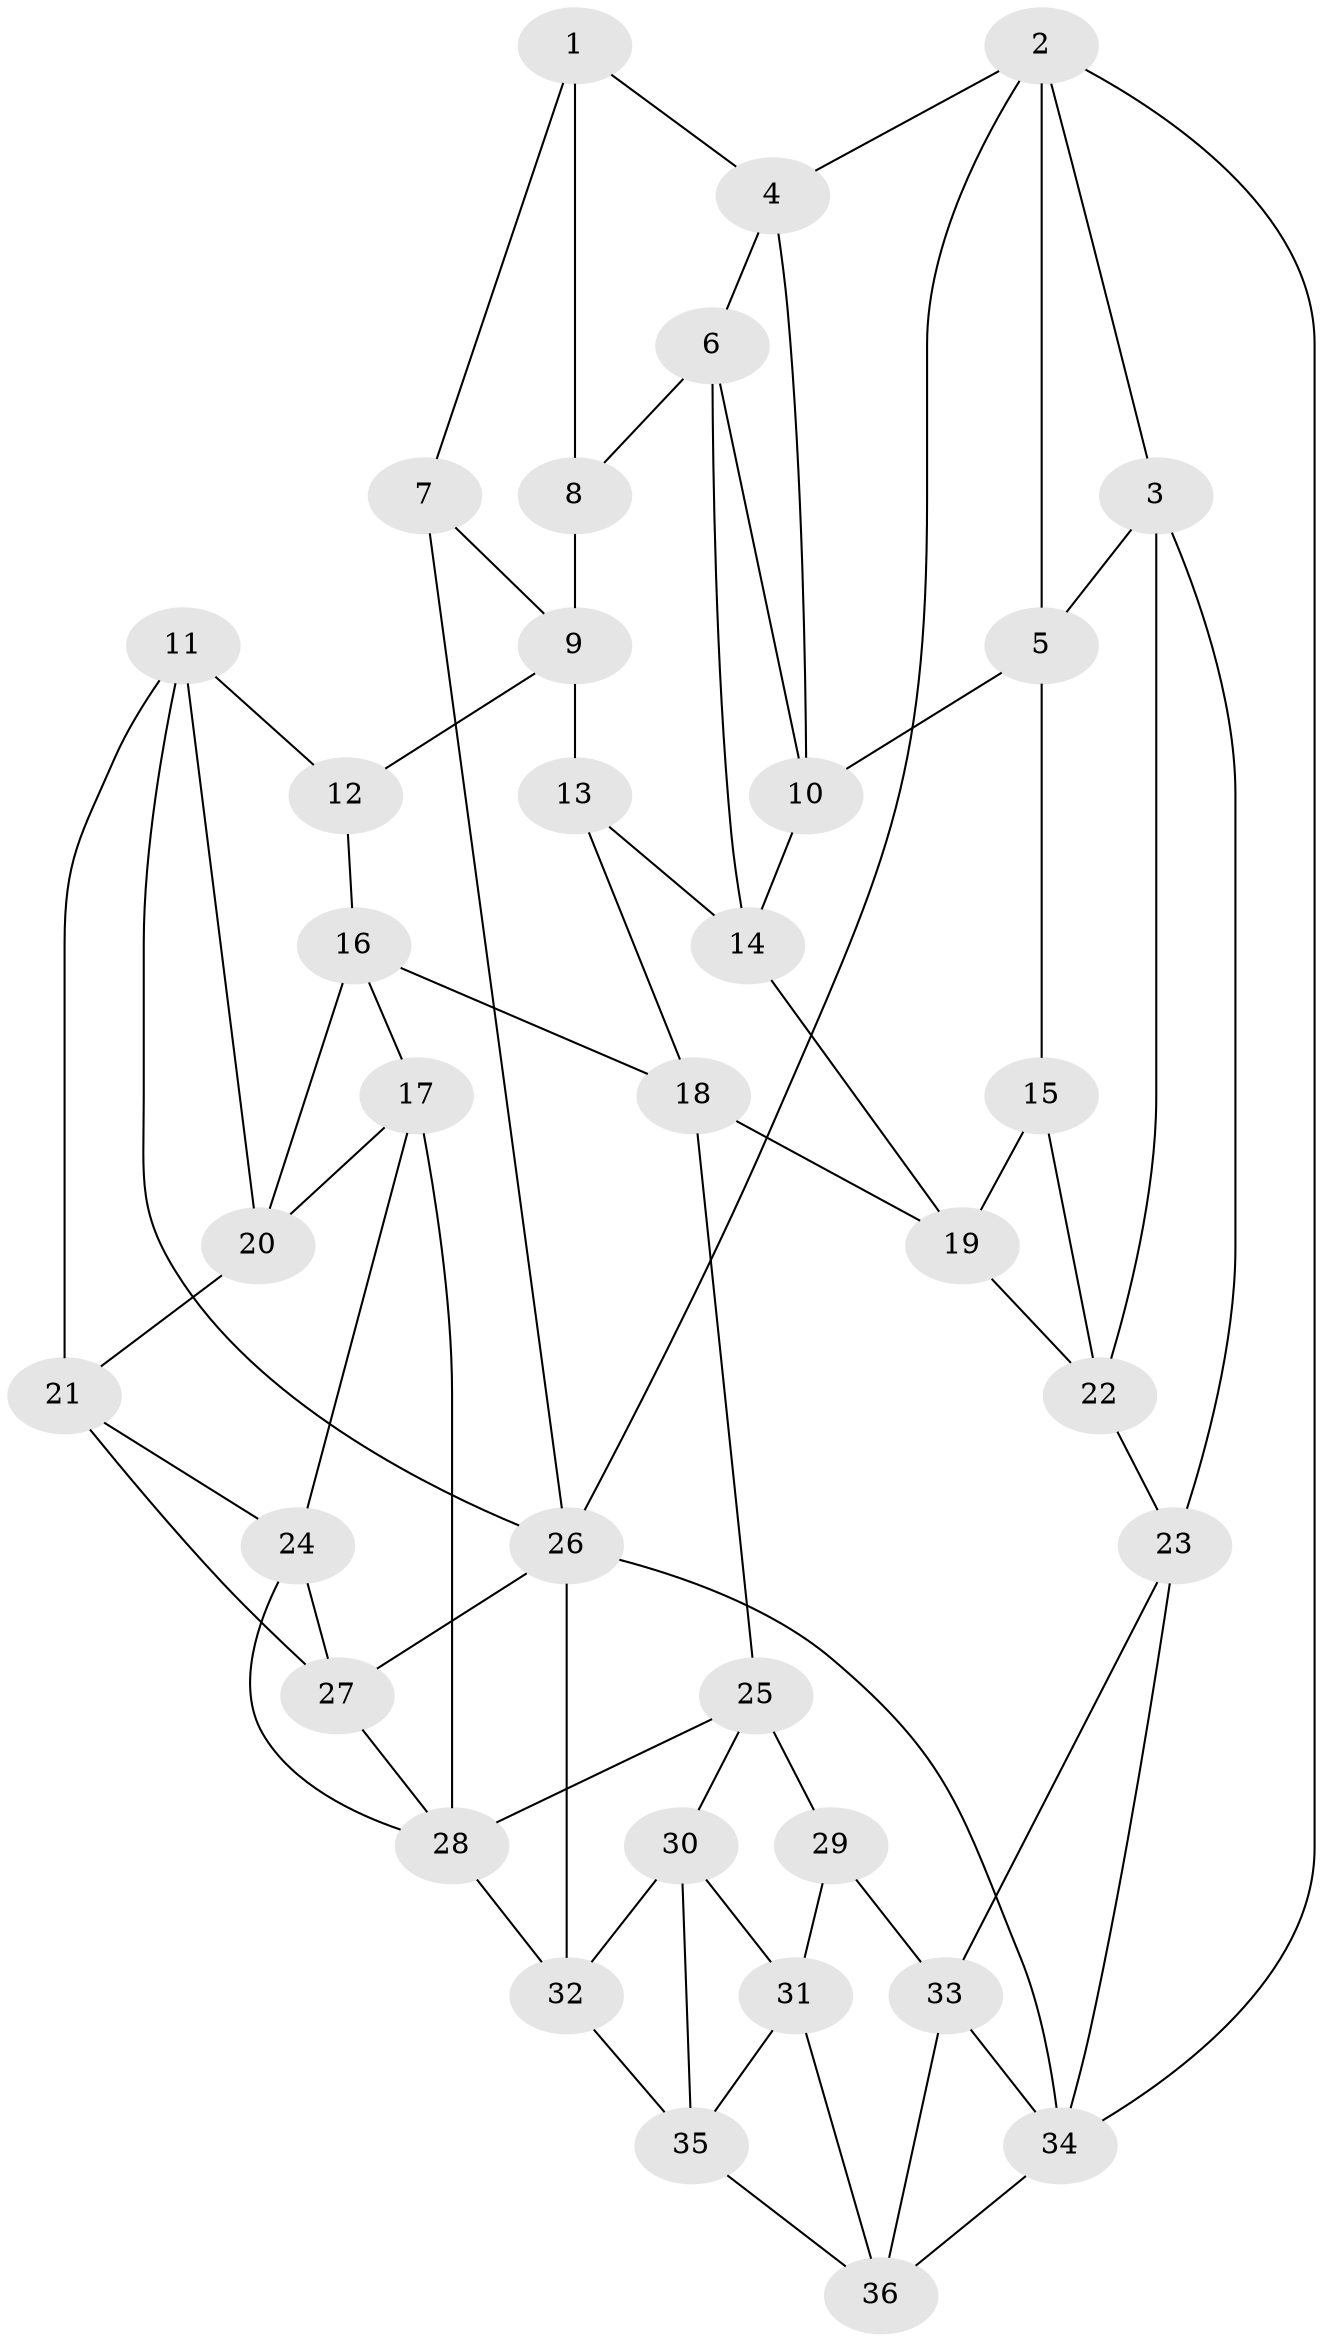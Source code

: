 // original degree distribution, {3: 0.05555555555555555, 6: 0.2222222222222222, 5: 0.5277777777777778, 4: 0.19444444444444445}
// Generated by graph-tools (version 1.1) at 2025/51/03/09/25 03:51:12]
// undirected, 36 vertices, 71 edges
graph export_dot {
graph [start="1"]
  node [color=gray90,style=filled];
  1;
  2;
  3;
  4;
  5;
  6;
  7;
  8;
  9;
  10;
  11;
  12;
  13;
  14;
  15;
  16;
  17;
  18;
  19;
  20;
  21;
  22;
  23;
  24;
  25;
  26;
  27;
  28;
  29;
  30;
  31;
  32;
  33;
  34;
  35;
  36;
  1 -- 4 [weight=1.0];
  1 -- 7 [weight=1.0];
  1 -- 8 [weight=1.0];
  2 -- 3 [weight=1.0];
  2 -- 4 [weight=1.0];
  2 -- 5 [weight=1.0];
  2 -- 26 [weight=1.0];
  2 -- 34 [weight=1.0];
  3 -- 5 [weight=1.0];
  3 -- 22 [weight=1.0];
  3 -- 23 [weight=1.0];
  4 -- 6 [weight=1.0];
  4 -- 10 [weight=1.0];
  5 -- 10 [weight=1.0];
  5 -- 15 [weight=1.0];
  6 -- 8 [weight=1.0];
  6 -- 10 [weight=1.0];
  6 -- 14 [weight=1.0];
  7 -- 9 [weight=1.0];
  7 -- 26 [weight=1.0];
  8 -- 9 [weight=1.0];
  9 -- 12 [weight=1.0];
  9 -- 13 [weight=1.0];
  10 -- 14 [weight=1.0];
  11 -- 12 [weight=1.0];
  11 -- 20 [weight=1.0];
  11 -- 21 [weight=1.0];
  11 -- 26 [weight=1.0];
  12 -- 16 [weight=1.0];
  13 -- 14 [weight=1.0];
  13 -- 18 [weight=1.0];
  14 -- 19 [weight=1.0];
  15 -- 19 [weight=1.0];
  15 -- 22 [weight=1.0];
  16 -- 17 [weight=1.0];
  16 -- 18 [weight=1.0];
  16 -- 20 [weight=1.0];
  17 -- 20 [weight=1.0];
  17 -- 24 [weight=1.0];
  17 -- 28 [weight=1.0];
  18 -- 19 [weight=1.0];
  18 -- 25 [weight=1.0];
  19 -- 22 [weight=1.0];
  20 -- 21 [weight=1.0];
  21 -- 24 [weight=1.0];
  21 -- 27 [weight=1.0];
  22 -- 23 [weight=1.0];
  23 -- 33 [weight=1.0];
  23 -- 34 [weight=1.0];
  24 -- 27 [weight=1.0];
  24 -- 28 [weight=1.0];
  25 -- 28 [weight=1.0];
  25 -- 29 [weight=1.0];
  25 -- 30 [weight=1.0];
  26 -- 27 [weight=1.0];
  26 -- 32 [weight=1.0];
  26 -- 34 [weight=1.0];
  27 -- 28 [weight=1.0];
  28 -- 32 [weight=1.0];
  29 -- 31 [weight=1.0];
  29 -- 33 [weight=1.0];
  30 -- 31 [weight=1.0];
  30 -- 32 [weight=1.0];
  30 -- 35 [weight=1.0];
  31 -- 35 [weight=1.0];
  31 -- 36 [weight=1.0];
  32 -- 35 [weight=1.0];
  33 -- 34 [weight=1.0];
  33 -- 36 [weight=1.0];
  34 -- 36 [weight=1.0];
  35 -- 36 [weight=1.0];
}
